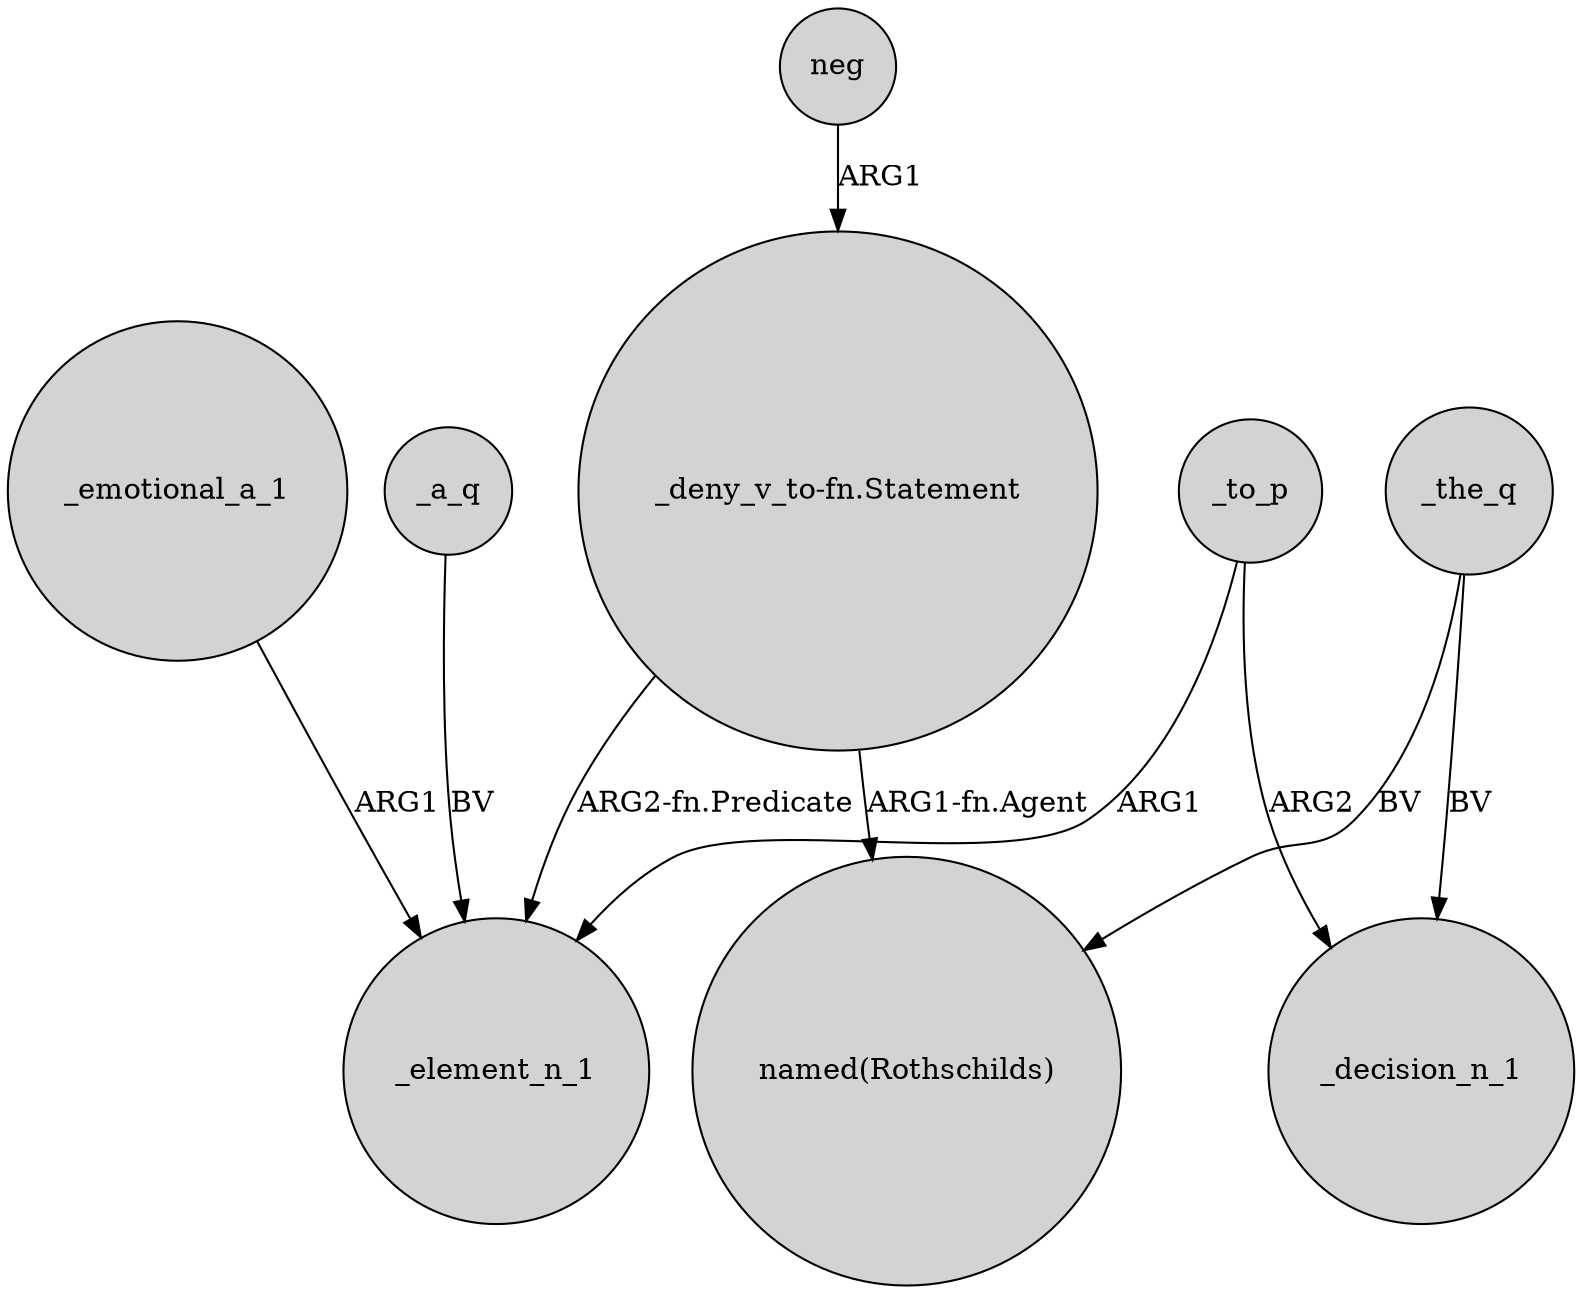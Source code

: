 digraph {
	node [shape=circle style=filled]
	_a_q -> _element_n_1 [label=BV]
	"_deny_v_to-fn.Statement" -> "named(Rothschilds)" [label="ARG1-fn.Agent"]
	_the_q -> _decision_n_1 [label=BV]
	_the_q -> "named(Rothschilds)" [label=BV]
	_to_p -> _decision_n_1 [label=ARG2]
	"_deny_v_to-fn.Statement" -> _element_n_1 [label="ARG2-fn.Predicate"]
	_to_p -> _element_n_1 [label=ARG1]
	_emotional_a_1 -> _element_n_1 [label=ARG1]
	neg -> "_deny_v_to-fn.Statement" [label=ARG1]
}
